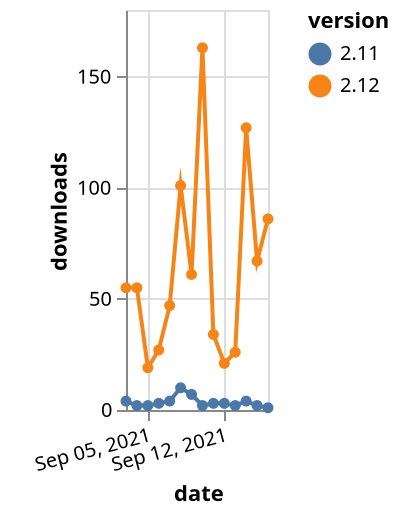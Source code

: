 {"$schema": "https://vega.github.io/schema/vega-lite/v5.json", "description": "A simple bar chart with embedded data.", "data": {"values": [{"date": "2021-09-03", "total": 22415, "delta": 4, "version": "2.11"}, {"date": "2021-09-04", "total": 22417, "delta": 2, "version": "2.11"}, {"date": "2021-09-05", "total": 22419, "delta": 2, "version": "2.11"}, {"date": "2021-09-06", "total": 22422, "delta": 3, "version": "2.11"}, {"date": "2021-09-07", "total": 22426, "delta": 4, "version": "2.11"}, {"date": "2021-09-08", "total": 22436, "delta": 10, "version": "2.11"}, {"date": "2021-09-09", "total": 22443, "delta": 7, "version": "2.11"}, {"date": "2021-09-10", "total": 22445, "delta": 2, "version": "2.11"}, {"date": "2021-09-11", "total": 22448, "delta": 3, "version": "2.11"}, {"date": "2021-09-12", "total": 22451, "delta": 3, "version": "2.11"}, {"date": "2021-09-13", "total": 22453, "delta": 2, "version": "2.11"}, {"date": "2021-09-14", "total": 22457, "delta": 4, "version": "2.11"}, {"date": "2021-09-15", "total": 22459, "delta": 2, "version": "2.11"}, {"date": "2021-09-16", "total": 22460, "delta": 1, "version": "2.11"}, {"date": "2021-09-03", "total": 68073, "delta": 55, "version": "2.12"}, {"date": "2021-09-04", "total": 68128, "delta": 55, "version": "2.12"}, {"date": "2021-09-05", "total": 68147, "delta": 19, "version": "2.12"}, {"date": "2021-09-06", "total": 68174, "delta": 27, "version": "2.12"}, {"date": "2021-09-07", "total": 68221, "delta": 47, "version": "2.12"}, {"date": "2021-09-08", "total": 68322, "delta": 101, "version": "2.12"}, {"date": "2021-09-09", "total": 68383, "delta": 61, "version": "2.12"}, {"date": "2021-09-10", "total": 68546, "delta": 163, "version": "2.12"}, {"date": "2021-09-11", "total": 68580, "delta": 34, "version": "2.12"}, {"date": "2021-09-12", "total": 68601, "delta": 21, "version": "2.12"}, {"date": "2021-09-13", "total": 68627, "delta": 26, "version": "2.12"}, {"date": "2021-09-14", "total": 68754, "delta": 127, "version": "2.12"}, {"date": "2021-09-15", "total": 68821, "delta": 67, "version": "2.12"}, {"date": "2021-09-16", "total": 68907, "delta": 86, "version": "2.12"}]}, "width": "container", "mark": {"type": "line", "point": {"filled": true}}, "encoding": {"x": {"field": "date", "type": "temporal", "timeUnit": "yearmonthdate", "title": "date", "axis": {"labelAngle": -15}}, "y": {"field": "delta", "type": "quantitative", "title": "downloads"}, "color": {"field": "version", "type": "nominal"}, "tooltip": {"field": "delta"}}}